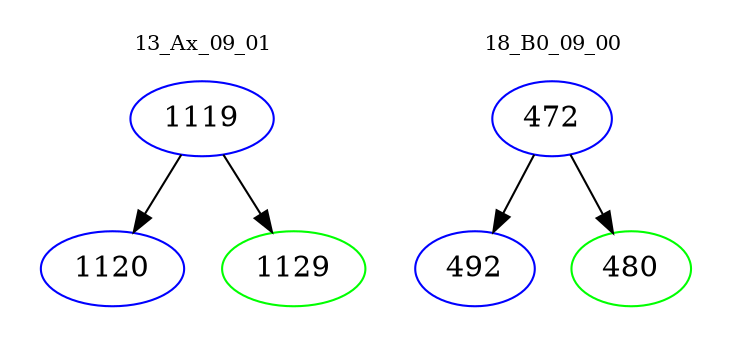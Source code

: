 digraph{
subgraph cluster_0 {
color = white
label = "13_Ax_09_01";
fontsize=10;
T0_1119 [label="1119", color="blue"]
T0_1119 -> T0_1120 [color="black"]
T0_1120 [label="1120", color="blue"]
T0_1119 -> T0_1129 [color="black"]
T0_1129 [label="1129", color="green"]
}
subgraph cluster_1 {
color = white
label = "18_B0_09_00";
fontsize=10;
T1_472 [label="472", color="blue"]
T1_472 -> T1_492 [color="black"]
T1_492 [label="492", color="blue"]
T1_472 -> T1_480 [color="black"]
T1_480 [label="480", color="green"]
}
}
